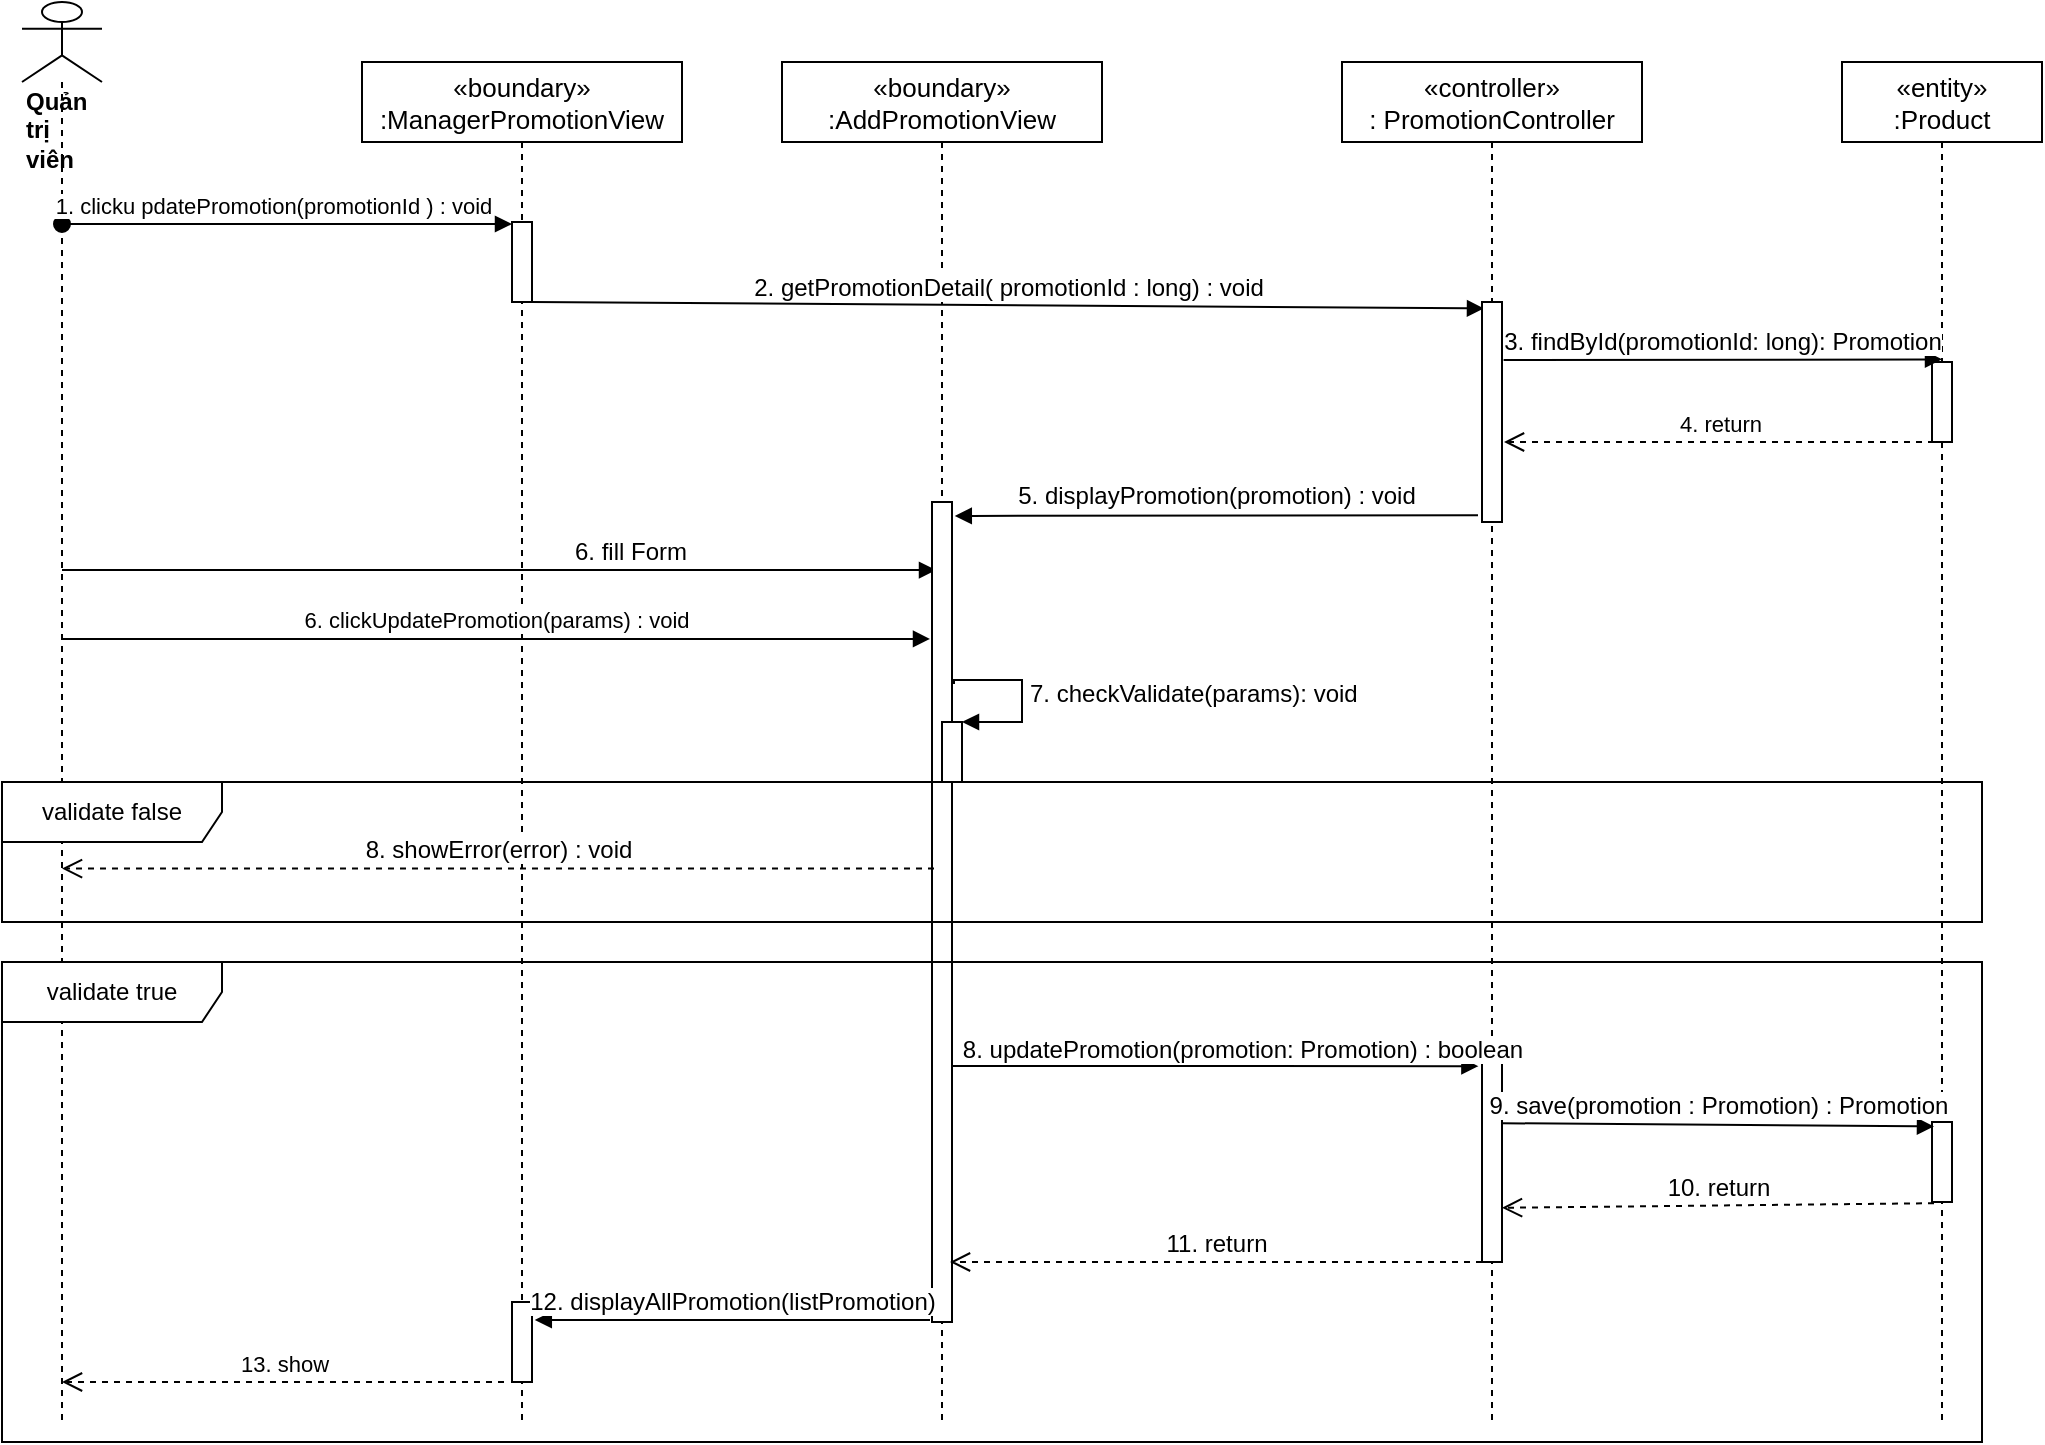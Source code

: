 <mxfile version="14.7.10" type="device"><diagram id="kgpKYQtTHZ0yAKxKKP6v" name="Page-1"><mxGraphModel dx="1038" dy="521" grid="1" gridSize="10" guides="1" tooltips="1" connect="1" arrows="1" fold="1" page="1" pageScale="1" pageWidth="850" pageHeight="1100" math="0" shadow="0"><root><mxCell id="0"/><mxCell id="1" parent="0"/><mxCell id="ZRu1RAUKc7t4GNgAST4--1" value="«boundary»&#10;:AddPromotionView" style="shape=umlLifeline;perimeter=lifelinePerimeter;container=1;collapsible=0;recursiveResize=0;rounded=0;shadow=0;strokeWidth=1;fontSize=13;" parent="1" vertex="1"><mxGeometry x="410" y="80" width="160" height="680" as="geometry"/></mxCell><mxCell id="ZRu1RAUKc7t4GNgAST4--2" value="«controller»&#10;: PromotionController" style="shape=umlLifeline;perimeter=lifelinePerimeter;container=1;collapsible=0;recursiveResize=0;rounded=0;shadow=0;strokeWidth=1;fontSize=13;" parent="1" vertex="1"><mxGeometry x="690" y="80" width="150" height="680" as="geometry"/></mxCell><mxCell id="ZRu1RAUKc7t4GNgAST4--3" value="" style="points=[];perimeter=orthogonalPerimeter;rounded=0;shadow=0;strokeWidth=1;" parent="ZRu1RAUKc7t4GNgAST4--2" vertex="1"><mxGeometry x="70" y="500" width="10" height="100" as="geometry"/></mxCell><mxCell id="ZRu1RAUKc7t4GNgAST4--4" value="&lt;div&gt;&lt;b&gt;Quản trị viên&lt;/b&gt;&lt;/div&gt;" style="shape=umlLifeline;participant=umlActor;perimeter=lifelinePerimeter;whiteSpace=wrap;html=1;container=1;collapsible=0;recursiveResize=0;verticalAlign=top;spacingTop=36;outlineConnect=0;align=left;size=40;" parent="1" vertex="1"><mxGeometry x="30" y="50" width="40" height="710" as="geometry"/></mxCell><mxCell id="ZRu1RAUKc7t4GNgAST4--5" value="1. clicku pdatePromotion(promotionId ) : void" style="verticalAlign=bottom;startArrow=oval;endArrow=block;startSize=8;shadow=0;strokeWidth=1;entryX=0;entryY=0.025;entryDx=0;entryDy=0;entryPerimeter=0;" parent="1" source="ZRu1RAUKc7t4GNgAST4--4" target="ZRu1RAUKc7t4GNgAST4--13" edge="1"><mxGeometry x="-0.06" relative="1" as="geometry"><mxPoint x="100" y="170" as="sourcePoint"/><mxPoint as="offset"/><mxPoint x="180" y="170" as="targetPoint"/></mxGeometry></mxCell><mxCell id="ZRu1RAUKc7t4GNgAST4--6" value="«entity»&#10;:Product" style="shape=umlLifeline;perimeter=lifelinePerimeter;container=1;collapsible=0;recursiveResize=0;rounded=0;shadow=0;strokeWidth=1;fontSize=13;" parent="1" vertex="1"><mxGeometry x="940" y="80" width="100" height="680" as="geometry"/></mxCell><mxCell id="ZRu1RAUKc7t4GNgAST4--7" value="" style="points=[];perimeter=orthogonalPerimeter;rounded=0;shadow=0;strokeWidth=1;" parent="ZRu1RAUKc7t4GNgAST4--6" vertex="1"><mxGeometry x="45" y="530" width="10" height="40" as="geometry"/></mxCell><mxCell id="ZRu1RAUKc7t4GNgAST4--8" value="&lt;font style=&quot;font-size: 12px&quot;&gt;9. save(promotion : Promotion) : Promotion&lt;/font&gt;" style="html=1;verticalAlign=bottom;endArrow=block;entryX=0.1;entryY=0.055;entryDx=0;entryDy=0;entryPerimeter=0;exitX=1;exitY=0.306;exitDx=0;exitDy=0;exitPerimeter=0;" parent="1" source="ZRu1RAUKc7t4GNgAST4--3" target="ZRu1RAUKc7t4GNgAST4--7" edge="1"><mxGeometry width="80" relative="1" as="geometry"><mxPoint x="710" y="422" as="sourcePoint"/><mxPoint x="1010" y="239" as="targetPoint"/></mxGeometry></mxCell><mxCell id="ZRu1RAUKc7t4GNgAST4--9" value="&lt;font style=&quot;font-size: 12px&quot;&gt;10. return&lt;/font&gt;" style="html=1;verticalAlign=bottom;endArrow=open;dashed=1;endSize=8;exitX=0.1;exitY=1.015;exitDx=0;exitDy=0;exitPerimeter=0;entryX=1;entryY=0.729;entryDx=0;entryDy=0;entryPerimeter=0;" parent="1" source="ZRu1RAUKc7t4GNgAST4--7" target="ZRu1RAUKc7t4GNgAST4--3" edge="1"><mxGeometry relative="1" as="geometry"><mxPoint x="790" y="300" as="sourcePoint"/><mxPoint x="670" y="461" as="targetPoint"/></mxGeometry></mxCell><mxCell id="ZRu1RAUKc7t4GNgAST4--10" value="&lt;font style=&quot;font-size: 12px&quot;&gt;6. fill Form&lt;/font&gt;" style="html=1;verticalAlign=bottom;endArrow=block;entryX=0.2;entryY=0.083;entryDx=0;entryDy=0;entryPerimeter=0;" parent="1" source="ZRu1RAUKc7t4GNgAST4--4" target="ZRu1RAUKc7t4GNgAST4--14" edge="1"><mxGeometry x="0.294" width="80" relative="1" as="geometry"><mxPoint x="380" y="270" as="sourcePoint"/><mxPoint x="490" y="300" as="targetPoint"/><mxPoint x="1" as="offset"/></mxGeometry></mxCell><mxCell id="ZRu1RAUKc7t4GNgAST4--11" value="&lt;font style=&quot;font-size: 12px&quot;&gt;8. updatePromotion(promotion: Promotion) : boolean&lt;/font&gt;" style="html=1;verticalAlign=bottom;endArrow=block;entryX=-0.18;entryY=0.021;entryDx=0;entryDy=0;entryPerimeter=0;" parent="1" target="ZRu1RAUKc7t4GNgAST4--3" edge="1"><mxGeometry x="0.105" y="-1" width="80" relative="1" as="geometry"><mxPoint x="494" y="582" as="sourcePoint"/><mxPoint x="700" y="370" as="targetPoint"/><mxPoint as="offset"/></mxGeometry></mxCell><mxCell id="ZRu1RAUKc7t4GNgAST4--12" value="«boundary»&#10;:ManagerPromotionView" style="shape=umlLifeline;perimeter=lifelinePerimeter;container=1;collapsible=0;recursiveResize=0;rounded=0;shadow=0;strokeWidth=1;fontSize=13;" parent="1" vertex="1"><mxGeometry x="200" y="80" width="160" height="680" as="geometry"/></mxCell><mxCell id="ZRu1RAUKc7t4GNgAST4--13" value="" style="html=1;points=[];perimeter=orthogonalPerimeter;" parent="1" vertex="1"><mxGeometry x="275" y="160" width="10" height="40" as="geometry"/></mxCell><mxCell id="ZRu1RAUKc7t4GNgAST4--14" value="" style="html=1;points=[];perimeter=orthogonalPerimeter;" parent="1" vertex="1"><mxGeometry x="485" y="300" width="10" height="410" as="geometry"/></mxCell><mxCell id="ZRu1RAUKc7t4GNgAST4--15" value="&lt;font style=&quot;font-size: 12px&quot;&gt;2. getPromotionDetail( promotionId : long) : void&lt;/font&gt;" style="html=1;verticalAlign=bottom;endArrow=block;exitX=1;exitY=1;exitDx=0;exitDy=0;exitPerimeter=0;entryX=0.1;entryY=0.029;entryDx=0;entryDy=0;entryPerimeter=0;" parent="1" source="ZRu1RAUKc7t4GNgAST4--13" target="ZRu1RAUKc7t4GNgAST4--26" edge="1"><mxGeometry width="80" relative="1" as="geometry"><mxPoint x="520" y="230" as="sourcePoint"/><mxPoint x="430" y="200" as="targetPoint"/></mxGeometry></mxCell><mxCell id="ZRu1RAUKc7t4GNgAST4--18" value="6. clickUpdatePromotion(params) : void" style="html=1;verticalAlign=bottom;endArrow=block;entryX=-0.1;entryY=0.167;entryDx=0;entryDy=0;entryPerimeter=0;" parent="1" source="ZRu1RAUKc7t4GNgAST4--4" target="ZRu1RAUKc7t4GNgAST4--14" edge="1"><mxGeometry width="80" relative="1" as="geometry"><mxPoint x="520" y="330" as="sourcePoint"/><mxPoint x="480" y="330" as="targetPoint"/></mxGeometry></mxCell><mxCell id="ZRu1RAUKc7t4GNgAST4--19" value="&lt;font style=&quot;font-size: 12px&quot;&gt;8. showError(error) : void&lt;/font&gt;" style="html=1;verticalAlign=bottom;endArrow=open;dashed=1;endSize=8;exitX=0.1;exitY=0.447;exitDx=0;exitDy=0;exitPerimeter=0;" parent="1" target="ZRu1RAUKc7t4GNgAST4--4" edge="1" source="ZRu1RAUKc7t4GNgAST4--14"><mxGeometry relative="1" as="geometry"><mxPoint x="492" y="450" as="sourcePoint"/><mxPoint x="520" y="330" as="targetPoint"/></mxGeometry></mxCell><mxCell id="ZRu1RAUKc7t4GNgAST4--20" value="validate false" style="shape=umlFrame;whiteSpace=wrap;html=1;width=110;height=30;" parent="1" vertex="1"><mxGeometry x="20" y="440" width="990" height="70" as="geometry"/></mxCell><mxCell id="ZRu1RAUKc7t4GNgAST4--21" value="&lt;font style=&quot;font-size: 12px&quot;&gt;11. return&lt;/font&gt;" style="html=1;verticalAlign=bottom;endArrow=open;dashed=1;endSize=8;exitX=0;exitY=1;exitDx=0;exitDy=0;exitPerimeter=0;" parent="1" source="ZRu1RAUKc7t4GNgAST4--3" edge="1"><mxGeometry relative="1" as="geometry"><mxPoint x="718" y="530" as="sourcePoint"/><mxPoint x="494" y="680" as="targetPoint"/></mxGeometry></mxCell><mxCell id="ZRu1RAUKc7t4GNgAST4--23" value="" style="html=1;points=[];perimeter=orthogonalPerimeter;" parent="1" vertex="1"><mxGeometry x="275" y="700" width="10" height="40" as="geometry"/></mxCell><mxCell id="ZRu1RAUKc7t4GNgAST4--25" value="&lt;font face=&quot;helvetica&quot;&gt;13. show&lt;/font&gt;" style="html=1;verticalAlign=bottom;endArrow=open;dashed=1;endSize=8;exitX=-0.4;exitY=1;exitDx=0;exitDy=0;exitPerimeter=0;" parent="1" source="ZRu1RAUKc7t4GNgAST4--23" target="ZRu1RAUKc7t4GNgAST4--4" edge="1"><mxGeometry relative="1" as="geometry"><mxPoint x="600" y="450" as="sourcePoint"/><mxPoint x="520" y="450" as="targetPoint"/></mxGeometry></mxCell><mxCell id="ZRu1RAUKc7t4GNgAST4--26" value="" style="html=1;points=[];perimeter=orthogonalPerimeter;" parent="1" vertex="1"><mxGeometry x="760" y="200" width="10" height="110" as="geometry"/></mxCell><mxCell id="ZRu1RAUKc7t4GNgAST4--27" value="" style="html=1;points=[];perimeter=orthogonalPerimeter;" parent="1" vertex="1"><mxGeometry x="985" y="230" width="10" height="40" as="geometry"/></mxCell><mxCell id="ZRu1RAUKc7t4GNgAST4--28" value="&lt;font style=&quot;font-size: 12px&quot;&gt;3. findById(promotionId: long): Promotion&lt;/font&gt;" style="html=1;verticalAlign=bottom;endArrow=block;entryX=0.5;entryY=-0.033;entryDx=0;entryDy=0;entryPerimeter=0;exitX=1.08;exitY=0.264;exitDx=0;exitDy=0;exitPerimeter=0;" parent="1" source="ZRu1RAUKc7t4GNgAST4--26" target="ZRu1RAUKc7t4GNgAST4--27" edge="1"><mxGeometry width="80" relative="1" as="geometry"><mxPoint x="740" y="219" as="sourcePoint"/><mxPoint x="600" y="320" as="targetPoint"/></mxGeometry></mxCell><mxCell id="ZRu1RAUKc7t4GNgAST4--29" value="4. return" style="html=1;verticalAlign=bottom;endArrow=open;dashed=1;endSize=8;exitX=0.1;exitY=1;exitDx=0;exitDy=0;exitPerimeter=0;" parent="1" source="ZRu1RAUKc7t4GNgAST4--27" edge="1"><mxGeometry relative="1" as="geometry"><mxPoint x="600" y="320" as="sourcePoint"/><mxPoint x="771" y="270" as="targetPoint"/></mxGeometry></mxCell><mxCell id="ZRu1RAUKc7t4GNgAST4--31" value="" style="html=1;points=[];perimeter=orthogonalPerimeter;" parent="1" vertex="1"><mxGeometry x="490" y="410" width="10" height="30" as="geometry"/></mxCell><mxCell id="ZRu1RAUKc7t4GNgAST4--32" value="&lt;font style=&quot;font-size: 12px&quot;&gt;7. checkValidate(params): void&lt;/font&gt;" style="edgeStyle=orthogonalEdgeStyle;html=1;align=left;spacingLeft=2;endArrow=block;rounded=0;entryX=1;entryY=0;exitX=1.1;exitY=0.222;exitDx=0;exitDy=0;exitPerimeter=0;" parent="1" source="ZRu1RAUKc7t4GNgAST4--14" target="ZRu1RAUKc7t4GNgAST4--31" edge="1"><mxGeometry relative="1" as="geometry"><mxPoint x="506" y="350" as="sourcePoint"/><Array as="points"><mxPoint x="530" y="389"/><mxPoint x="530" y="410"/></Array></mxGeometry></mxCell><mxCell id="ZRu1RAUKc7t4GNgAST4--35" value="validate true" style="shape=umlFrame;whiteSpace=wrap;html=1;width=110;height=30;" parent="1" vertex="1"><mxGeometry x="20" y="530" width="990" height="240" as="geometry"/></mxCell><mxCell id="6nZbSX6u_5OKF9adf8eh-1" value="&lt;span style=&quot;font-family: &amp;#34;helvetica&amp;#34;&quot;&gt;&lt;font style=&quot;font-size: 12px&quot;&gt;12. displayAllPromotion(listPromotion)&lt;/font&gt;&lt;/span&gt;" style="html=1;verticalAlign=bottom;endArrow=block;entryX=1.14;entryY=0.225;entryDx=0;entryDy=0;entryPerimeter=0;" parent="1" target="ZRu1RAUKc7t4GNgAST4--23" edge="1"><mxGeometry width="80" relative="1" as="geometry"><mxPoint x="484" y="709" as="sourcePoint"/><mxPoint x="300" y="625" as="targetPoint"/></mxGeometry></mxCell><mxCell id="kvXdKVqNfbORM3YFCUFi-1" value="&lt;font style=&quot;font-size: 12px&quot;&gt;5. displayPromotion(promotion) : void&lt;/font&gt;" style="html=1;verticalAlign=bottom;endArrow=block;fontSize=13;exitX=-0.2;exitY=0.969;exitDx=0;exitDy=0;exitPerimeter=0;entryX=1.14;entryY=0.017;entryDx=0;entryDy=0;entryPerimeter=0;" edge="1" parent="1" source="ZRu1RAUKc7t4GNgAST4--26" target="ZRu1RAUKc7t4GNgAST4--14"><mxGeometry width="80" relative="1" as="geometry"><mxPoint x="760" y="271" as="sourcePoint"/><mxPoint x="520" y="302" as="targetPoint"/></mxGeometry></mxCell></root></mxGraphModel></diagram></mxfile>